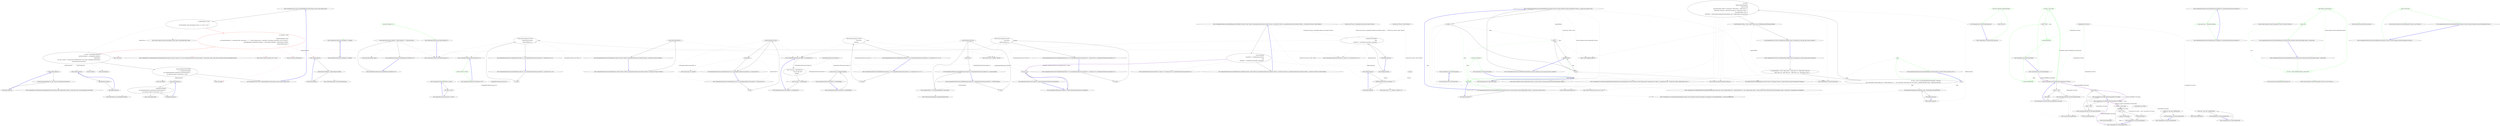 digraph  {
n0 [label="Entry CommandLine.Tests.Unit.Core.OptionMapperTests.Map_boolean_switch_creates_boolean_value()", span="16-16", cluster="CommandLine.Tests.Unit.Core.OptionMapperTests.Map_boolean_switch_creates_boolean_value()"];
n1 [label="var tokenPartitions = new[]\r\n                {\r\n                    new KeyValuePair<string, IEnumerable<string>>(''x'', new [] { ''true'' })\r\n                }", span="19-22", cluster="CommandLine.Tests.Unit.Core.OptionMapperTests.Map_boolean_switch_creates_boolean_value()"];
n2 [label="var specProps = new[]\r\n                {\r\n                    SpecificationProperty.Create(\r\n                        new OptionSpecification(''x'', string.Empty, false, string.Empty, -1, -1, '\0', Maybe.Nothing<object>(), typeof(bool), string.Empty, string.Empty, new List<string>()), \r\n                        typeof(FakeOptions).GetProperties().Single(p => p.Name.Equals(''BoolValue'', StringComparison.Ordinal)),\r\n                        Maybe.Nothing<object>())\r\n                }", span="23-29", cluster="CommandLine.Tests.Unit.Core.OptionMapperTests.Map_boolean_switch_creates_boolean_value()", color=red, community=0];
n6 [label="Entry System.Collections.Generic.KeyValuePair<TKey, TValue>.KeyValuePair(TKey, TValue)", span="0-0", cluster="System.Collections.Generic.KeyValuePair<TKey, TValue>.KeyValuePair(TKey, TValue)"];
n3 [label="var result = OptionMapper.MapValues(\r\n                specProps.Where(pt => pt.Specification.IsOption()),\r\n                tokenPartitions,\r\n                (vals, type, isScalar) => TypeConverter.ChangeType(vals, type, isScalar, CultureInfo.InvariantCulture),\r\n                StringComparer.InvariantCulture)", span="32-36", cluster="CommandLine.Tests.Unit.Core.OptionMapperTests.Map_boolean_switch_creates_boolean_value()"];
n7 [label="Entry CommandLine.Core.OptionSpecification.OptionSpecification(string, string, bool, string, int, int, char, CommandLine.Infrastructure.Maybe<object>, System.Type, string, string, System.Collections.Generic.IEnumerable<string>)", span="17-17", cluster="CommandLine.Core.OptionSpecification.OptionSpecification(string, string, bool, string, int, int, char, CommandLine.Infrastructure.Maybe<object>, System.Type, string, string, System.Collections.Generic.IEnumerable<string>)"];
n8 [label="Entry CommandLine.Infrastructure.Maybe.Nothing<T>()", span="66-66", cluster="CommandLine.Infrastructure.Maybe.Nothing<T>()"];
n9 [label="Entry System.Collections.Generic.List<T>.List()", span="0-0", cluster="System.Collections.Generic.List<T>.List()"];
n10 [label="Entry System.Type.GetProperties()", span="0-0", cluster="System.Type.GetProperties()"];
n11 [label="Entry Unk.Single", span="", cluster="Unk.Single"];
n12 [label="Entry Unk.Create", span="", cluster="Unk.Create"];
n16 [label="Entry lambda expression", span="27-27", cluster="lambda expression"];
n4 [label="Assert.NotNull(result.Value.Single(\r\n                a => a.Specification.IsOption()\r\n                && ((OptionSpecification)a.Specification).ShortName.Equals(''x'')\r\n                && (bool)((Just<object>)a.Value).Value == true))", span="39-42", cluster="CommandLine.Tests.Unit.Core.OptionMapperTests.Map_boolean_switch_creates_boolean_value()"];
n13 [label="Entry Unk.Where", span="", cluster="Unk.Where"];
n14 [label="Entry Unk.MapValues", span="", cluster="Unk.MapValues"];
n20 [label="Entry lambda expression", span="33-33", cluster="lambda expression"];
n24 [label="Entry lambda expression", span="35-35", cluster="lambda expression"];
n5 [label="Exit CommandLine.Tests.Unit.Core.OptionMapperTests.Map_boolean_switch_creates_boolean_value()", span="16-16", cluster="CommandLine.Tests.Unit.Core.OptionMapperTests.Map_boolean_switch_creates_boolean_value()"];
n15 [label="Entry Unk.NotNull", span="", cluster="Unk.NotNull"];
n28 [label="Entry lambda expression", span="40-42", cluster="lambda expression"];
n17 [label="p.Name.Equals(''BoolValue'', StringComparison.Ordinal)", span="27-27", cluster="lambda expression"];
n18 [label="Exit lambda expression", span="27-27", cluster="lambda expression"];
n19 [label="Entry string.Equals(string, System.StringComparison)", span="0-0", cluster="string.Equals(string, System.StringComparison)"];
n21 [label="pt.Specification.IsOption()", span="33-33", cluster="lambda expression"];
n22 [label="Exit lambda expression", span="33-33", cluster="lambda expression"];
n23 [label="Entry CommandLine.Core.Specification.IsOption()", span="11-11", cluster="CommandLine.Core.Specification.IsOption()"];
n25 [label="TypeConverter.ChangeType(vals, type, isScalar, CultureInfo.InvariantCulture)", span="35-35", cluster="lambda expression"];
n26 [label="Exit lambda expression", span="35-35", cluster="lambda expression"];
n27 [label="Entry CommandLine.Core.TypeConverter.ChangeType(System.Collections.Generic.IEnumerable<string>, System.Type, bool, System.Globalization.CultureInfo)", span="12-12", cluster="CommandLine.Core.TypeConverter.ChangeType(System.Collections.Generic.IEnumerable<string>, System.Type, bool, System.Globalization.CultureInfo)"];
n29 [label="a.Specification.IsOption()\r\n                && ((OptionSpecification)a.Specification).ShortName.Equals(''x'')\r\n                && (bool)((Just<object>)a.Value).Value == true", span="40-42", cluster="lambda expression"];
n30 [label="Exit lambda expression", span="40-42", cluster="lambda expression"];
n31 [label="Entry string.Equals(string)", span="0-0", cluster="string.Equals(string)"];
d9 [label="return new Value(text);", span="26-26", cluster="CommandLine.Core.Token.Value(string)", color=green, community=0];
d8 [label="Entry CommandLine.Core.Token.Value(string)", span="24-24", cluster="CommandLine.Core.Token.Value(string)"];
d10 [label="Exit CommandLine.Core.Token.Value(string)", span="24-24", cluster="CommandLine.Core.Token.Value(string)"];
d11 [label="Entry CommandLine.Core.Value.Value(string)", span="81-81", cluster="CommandLine.Core.Value.Value(string)"];
d13 [label="return new Value(text, explicitlyAssigned);", span="31-31", cluster="CommandLine.Core.Token.Value(string, bool)", color=green, community=0];
d12 [label="Entry CommandLine.Core.Token.Value(string, bool)", span="29-29", cluster="CommandLine.Core.Token.Value(string, bool)"];
d14 [label="Exit CommandLine.Core.Token.Value(string, bool)", span="29-29", cluster="CommandLine.Core.Token.Value(string, bool)"];
d15 [label="Entry Value.cstr", span="", cluster="Value.cstr"];
d37 [label="var other = obj as Value", span="88-88", cluster="CommandLine.Core.Value.Equals(object)", color=green, community=0];
d36 [label="Entry CommandLine.Core.Value.Equals(object)", span="86-86", cluster="CommandLine.Core.Value.Equals(object)"];
d42 [label="Entry CommandLine.Core.Value.Equals(CommandLine.Core.Value)", span="102-102", cluster="CommandLine.Core.Value.Equals(CommandLine.Core.Value)"];
d38 [label="other != null", span="89-89", cluster="CommandLine.Core.Value.Equals(object)"];
d39 [label="return Equals(other);", span="91-91", cluster="CommandLine.Core.Value.Equals(object)", color=green, community=0];
d40 [label="return base.Equals(obj);", span="94-94", cluster="CommandLine.Core.Value.Equals(object)", color=green, community=0];
d58 [label="CommandLine.Core.Value", span=""];
d41 [label="Exit CommandLine.Core.Value.Equals(object)", span="86-86", cluster="CommandLine.Core.Value.Equals(object)"];
d24 [label="Entry object.Equals(object)", span="0-0", cluster="object.Equals(object)"];
d35 [label="Exit CommandLine.Core.Value.Value(string)", span="81-81", cluster="CommandLine.Core.Value.Value(string)"];
d49 [label="Exit CommandLine.Core.Value.Equals(CommandLine.Core.Value)", span="102-102", cluster="CommandLine.Core.Value.Equals(CommandLine.Core.Value)"];
d46 [label="other == null", span="104-104", cluster="CommandLine.Core.Value.Equals(CommandLine.Core.Value)"];
d48 [label="return Tag.Equals(other.Tag) && Text.Equals(other.Text);", span="109-109", cluster="CommandLine.Core.Value.Equals(CommandLine.Core.Value)"];
d30 [label="return false;", span="72-72", cluster="CommandLine.Core.Name.Equals(CommandLine.Core.Name)"];
d44 [label="return new { Tag, Text }.GetHashCode();", span="99-99", cluster="CommandLine.Core.Value.GetHashCode()"];
d21 [label="return base.Equals(obj);", span="60-60", cluster="CommandLine.Core.Name.Equals(object)"];
d47 [label="return false;", span="106-106", cluster="CommandLine.Core.Value.Equals(CommandLine.Core.Value)"];
d33 [label="Entry System.Enum.Equals(object)", span="0-0", cluster="System.Enum.Equals(object)"];
d34 [label="Entry string.Equals(string)", span="0-0", cluster="string.Equals(string)"];
d23 [label="Entry CommandLine.Core.Name.Equals(CommandLine.Core.Name)", span="68-68", cluster="CommandLine.Core.Name.Equals(CommandLine.Core.Name)"];
d29 [label="other == null", span="70-70", cluster="CommandLine.Core.Name.Equals(CommandLine.Core.Name)"];
d32 [label="Exit CommandLine.Core.Name.Equals(CommandLine.Core.Name)", span="68-68", cluster="CommandLine.Core.Name.Equals(CommandLine.Core.Name)"];
d43 [label="Entry CommandLine.Core.Value.GetHashCode()", span="97-97", cluster="CommandLine.Core.Value.GetHashCode()"];
d45 [label="Exit CommandLine.Core.Value.GetHashCode()", span="97-97", cluster="CommandLine.Core.Value.GetHashCode()"];
d28 [label="Entry object.GetHashCode()", span="0-0", cluster="object.GetHashCode()"];
d57 [label="CommandLine.Core.Name", span=""];
d17 [label="Entry CommandLine.Core.Name.Equals(object)", span="52-52", cluster="CommandLine.Core.Name.Equals(object)"];
d19 [label="other != null", span="55-55", cluster="CommandLine.Core.Name.Equals(object)"];
d22 [label="Exit CommandLine.Core.Name.Equals(object)", span="52-52", cluster="CommandLine.Core.Name.Equals(object)"];
d31 [label="return Tag.Equals(other.Tag) && Text.Equals(other.Text);", span="75-75", cluster="CommandLine.Core.Name.Equals(CommandLine.Core.Name)"];
d20 [label="return Equals(other);", span="57-57", cluster="CommandLine.Core.Name.Equals(object)"];
d18 [label="var other = obj as Name", span="54-54", cluster="CommandLine.Core.Name.Equals(object)"];
d26 [label="return new {Tag, Text}.GetHashCode();", span="65-65", cluster="CommandLine.Core.Name.GetHashCode()"];
d25 [label="Entry CommandLine.Core.Name.GetHashCode()", span="63-63", cluster="CommandLine.Core.Name.GetHashCode()"];
d27 [label="Exit CommandLine.Core.Name.GetHashCode()", span="63-63", cluster="CommandLine.Core.Name.GetHashCode()"];
m0_16 [label="return new Nothing<T>();", span="68-68", cluster="CommandLine.Infrastructure.Maybe.Nothing<T>()", color=green, community=0, file="Tokenizer.cs"];
m0_17 [label="Exit CommandLine.Infrastructure.Maybe.Nothing<T>()", span="66-66", cluster="CommandLine.Infrastructure.Maybe.Nothing<T>()", file="Tokenizer.cs"];
m0_44 [label="Entry CommandLine.Infrastructure.MaybeExtensions.Select<TSource, TResult>(CommandLine.Infrastructure.Maybe<TSource>, System.Func<TSource, TResult>)", span="120-120", cluster="CommandLine.Infrastructure.MaybeExtensions.Select<TSource, TResult>(CommandLine.Infrastructure.Maybe<TSource>, System.Func<TSource, TResult>)", file="Tokenizer.cs"];
m0_45 [label="return maybe.Map(selector);", span="123-123", cluster="CommandLine.Infrastructure.MaybeExtensions.Select<TSource, TResult>(CommandLine.Infrastructure.Maybe<TSource>, System.Func<TSource, TResult>)", file="Tokenizer.cs"];
m0_46 [label="Exit CommandLine.Infrastructure.MaybeExtensions.Select<TSource, TResult>(CommandLine.Infrastructure.Maybe<TSource>, System.Func<TSource, TResult>)", span="120-120", cluster="CommandLine.Infrastructure.MaybeExtensions.Select<TSource, TResult>(CommandLine.Infrastructure.Maybe<TSource>, System.Func<TSource, TResult>)", file="Tokenizer.cs"];
m0_0 [label="Entry CommandLine.Infrastructure.Maybe<T>.Maybe(CommandLine.Infrastructure.MaybeType)", span="16-16", cluster="CommandLine.Infrastructure.Maybe<T>.Maybe(CommandLine.Infrastructure.MaybeType)", file="Tokenizer.cs"];
m0_1 [label="this.tag = tag", span="18-18", cluster="CommandLine.Infrastructure.Maybe<T>.Maybe(CommandLine.Infrastructure.MaybeType)", file="Tokenizer.cs"];
m0_12 [label="Entry CommandLine.Infrastructure.Just<T>.Just(T)", span="49-49", cluster="CommandLine.Infrastructure.Just<T>.Just(T)", file="Tokenizer.cs"];
m0_13 [label="this.value = value", span="52-52", cluster="CommandLine.Infrastructure.Just<T>.Just(T)", file="Tokenizer.cs"];
m0_14 [label="Exit CommandLine.Infrastructure.Just<T>.Just(T)", span="49-49", cluster="CommandLine.Infrastructure.Just<T>.Just(T)", file="Tokenizer.cs"];
m0_47 [label="Entry CommandLine.Infrastructure.Maybe<T1>.Map<T1, T2>(System.Func<T1, T2>)", span="95-95", cluster="CommandLine.Infrastructure.Maybe<T1>.Map<T1, T2>(System.Func<T1, T2>)", file="Tokenizer.cs"];
m0_3 [label="Entry CommandLine.Infrastructure.Maybe<T>.MatchNothing()", span="26-26", cluster="CommandLine.Infrastructure.Maybe<T>.MatchNothing()", file="Tokenizer.cs"];
m0_4 [label="return this.Tag == MaybeType.Nothing;", span="28-28", cluster="CommandLine.Infrastructure.Maybe<T>.MatchNothing()", file="Tokenizer.cs"];
m0_5 [label="Exit CommandLine.Infrastructure.Maybe<T>.MatchNothing()", span="26-26", cluster="CommandLine.Infrastructure.Maybe<T>.MatchNothing()", file="Tokenizer.cs"];
m0_21 [label="Entry CommandLine.Infrastructure.MaybeExtensions.ToMaybe<T>(T)", span="82-82", cluster="CommandLine.Infrastructure.MaybeExtensions.ToMaybe<T>(T)", file="Tokenizer.cs"];
m0_22 [label="return object.Equals(value, default(T)) ? Maybe.Nothing<T>() : Maybe.Just(value);", span="84-84", cluster="CommandLine.Infrastructure.MaybeExtensions.ToMaybe<T>(T)", file="Tokenizer.cs"];
m0_23 [label="Exit CommandLine.Infrastructure.MaybeExtensions.ToMaybe<T>(T)", span="82-82", cluster="CommandLine.Infrastructure.MaybeExtensions.ToMaybe<T>(T)", file="Tokenizer.cs"];
m0_43 [label="Entry System.Action<T>.Invoke(T)", span="0-0", cluster="System.Action<T>.Invoke(T)", file="Tokenizer.cs"];
m0_29 [label="Entry System.Func<T, TResult>.Invoke(T)", span="0-0", cluster="System.Func<T, TResult>.Invoke(T)", file="Tokenizer.cs"];
m0_65 [label="Entry System.ArgumentException.ArgumentException(string)", span="0-0", cluster="System.ArgumentException.ArgumentException(string)", file="Tokenizer.cs"];
m0_48 [label="Entry CommandLine.Infrastructure.MaybeExtensions.SelectMany<TSource, TValue, TResult>(CommandLine.Infrastructure.Maybe<TSource>, System.Func<TSource, CommandLine.Infrastructure.Maybe<TValue>>, System.Func<TSource, TValue, TResult>)", span="126-126", cluster="CommandLine.Infrastructure.MaybeExtensions.SelectMany<TSource, TValue, TResult>(CommandLine.Infrastructure.Maybe<TSource>, System.Func<TSource, CommandLine.Infrastructure.Maybe<TValue>>, System.Func<TSource, TValue, TResult>)", file="Tokenizer.cs"];
m0_49 [label="return maybe.Bind(\r\n                sourceValue => valueSelector(sourceValue)\r\n                    .Map(\r\n                        resultValue => resultSelector(sourceValue, resultValue)));", span="131-134", cluster="CommandLine.Infrastructure.MaybeExtensions.SelectMany<TSource, TValue, TResult>(CommandLine.Infrastructure.Maybe<TSource>, System.Func<TSource, CommandLine.Infrastructure.Maybe<TValue>>, System.Func<TSource, TValue, TResult>)", file="Tokenizer.cs"];
m0_50 [label="Exit CommandLine.Infrastructure.MaybeExtensions.SelectMany<TSource, TValue, TResult>(CommandLine.Infrastructure.Maybe<TSource>, System.Func<TSource, CommandLine.Infrastructure.Maybe<TValue>>, System.Func<TSource, TValue, TResult>)", span="126-126", cluster="CommandLine.Infrastructure.MaybeExtensions.SelectMany<TSource, TValue, TResult>(CommandLine.Infrastructure.Maybe<TSource>, System.Func<TSource, CommandLine.Infrastructure.Maybe<TValue>>, System.Func<TSource, TValue, TResult>)", file="Tokenizer.cs"];
m0_66 [label="Entry CommandLine.Infrastructure.MaybeExtensions.IsNothing<T>(CommandLine.Infrastructure.Maybe<T>)", span="147-147", cluster="CommandLine.Infrastructure.MaybeExtensions.IsNothing<T>(CommandLine.Infrastructure.Maybe<T>)", file="Tokenizer.cs"];
m0_67 [label="return maybe.Tag == MaybeType.Nothing;", span="149-149", cluster="CommandLine.Infrastructure.MaybeExtensions.IsNothing<T>(CommandLine.Infrastructure.Maybe<T>)", color=green, community=0, file="Tokenizer.cs"];
m0_68 [label="Exit CommandLine.Infrastructure.MaybeExtensions.IsNothing<T>(CommandLine.Infrastructure.Maybe<T>)", span="147-147", cluster="CommandLine.Infrastructure.MaybeExtensions.IsNothing<T>(CommandLine.Infrastructure.Maybe<T>)", file="Tokenizer.cs"];
m0_55 [label="Entry lambda expression", span="134-134", cluster="lambda expression", file="Tokenizer.cs"];
m0_53 [label="valueSelector(sourceValue)\r\n                    .Map(\r\n                        resultValue => resultSelector(sourceValue, resultValue))", span="132-134", cluster="lambda expression", file="Tokenizer.cs"];
m0_52 [label="Entry lambda expression", span="132-134", cluster="lambda expression", file="Tokenizer.cs"];
m0_54 [label="Exit lambda expression", span="132-134", cluster="lambda expression", file="Tokenizer.cs"];
m0_56 [label="resultSelector(sourceValue, resultValue)", span="134-134", cluster="lambda expression", file="Tokenizer.cs"];
m0_57 [label="Exit lambda expression", span="134-134", cluster="lambda expression", file="Tokenizer.cs"];
m0_2 [label="Exit CommandLine.Infrastructure.Maybe<T>.Maybe(CommandLine.Infrastructure.MaybeType)", span="16-16", cluster="CommandLine.Infrastructure.Maybe<T>.Maybe(CommandLine.Infrastructure.MaybeType)", file="Tokenizer.cs"];
m0_10 [label="Entry CommandLine.Infrastructure.Nothing<T>.Nothing()", span="42-42", cluster="CommandLine.Infrastructure.Nothing<T>.Nothing()", file="Tokenizer.cs"];
m0_11 [label="Exit CommandLine.Infrastructure.Nothing<T>.Nothing()", span="42-42", cluster="CommandLine.Infrastructure.Nothing<T>.Nothing()", file="Tokenizer.cs"];
m0_30 [label="Entry CommandLine.Infrastructure.MaybeExtensions.Map<T1, T2>(CommandLine.Infrastructure.Maybe<T1>, System.Func<T1, T2>)", span="95-95", cluster="CommandLine.Infrastructure.MaybeExtensions.Map<T1, T2>(CommandLine.Infrastructure.Maybe<T1>, System.Func<T1, T2>)", file="Tokenizer.cs"];
m0_32 [label="return maybe.MatchJust(out value1)\r\n                ? Maybe.Just(func(value1))\r\n                : Maybe.Nothing<T2>();", span="98-100", cluster="CommandLine.Infrastructure.MaybeExtensions.Map<T1, T2>(CommandLine.Infrastructure.Maybe<T1>, System.Func<T1, T2>)", file="Tokenizer.cs"];
m0_31 [label="T1 value1", span="97-97", cluster="CommandLine.Infrastructure.MaybeExtensions.Map<T1, T2>(CommandLine.Infrastructure.Maybe<T1>, System.Func<T1, T2>)", file="Tokenizer.cs"];
m0_33 [label="Exit CommandLine.Infrastructure.MaybeExtensions.Map<T1, T2>(CommandLine.Infrastructure.Maybe<T1>, System.Func<T1, T2>)", span="95-95", cluster="CommandLine.Infrastructure.MaybeExtensions.Map<T1, T2>(CommandLine.Infrastructure.Maybe<T1>, System.Func<T1, T2>)", file="Tokenizer.cs"];
m0_18 [label="Entry CommandLine.Infrastructure.Maybe.Just<T>(T)", span="71-71", cluster="CommandLine.Infrastructure.Maybe.Just<T>(T)", file="Tokenizer.cs"];
m0_19 [label="return new Just<T>(value);", span="73-73", cluster="CommandLine.Infrastructure.Maybe.Just<T>(T)", color=green, community=0, file="Tokenizer.cs"];
m0_20 [label="Exit CommandLine.Infrastructure.Maybe.Just<T>(T)", span="71-71", cluster="CommandLine.Infrastructure.Maybe.Just<T>(T)", file="Tokenizer.cs"];
m0_38 [label="Entry CommandLine.Infrastructure.MaybeExtensions.Do<T>(CommandLine.Infrastructure.Maybe<T>, System.Action<T>)", span="111-111", cluster="CommandLine.Infrastructure.MaybeExtensions.Do<T>(CommandLine.Infrastructure.Maybe<T>, System.Action<T>)", file="Tokenizer.cs"];
m0_40 [label="maybe.MatchJust(out value)", span="114-114", cluster="CommandLine.Infrastructure.MaybeExtensions.Do<T>(CommandLine.Infrastructure.Maybe<T>, System.Action<T>)", file="Tokenizer.cs"];
m0_39 [label="T value", span="113-113", cluster="CommandLine.Infrastructure.MaybeExtensions.Do<T>(CommandLine.Infrastructure.Maybe<T>, System.Action<T>)", file="Tokenizer.cs"];
m0_41 [label="action(value)", span="116-116", cluster="CommandLine.Infrastructure.MaybeExtensions.Do<T>(CommandLine.Infrastructure.Maybe<T>, System.Action<T>)", file="Tokenizer.cs"];
m0_42 [label="Exit CommandLine.Infrastructure.MaybeExtensions.Do<T>(CommandLine.Infrastructure.Maybe<T>, System.Action<T>)", span="111-111", cluster="CommandLine.Infrastructure.MaybeExtensions.Do<T>(CommandLine.Infrastructure.Maybe<T>, System.Action<T>)", file="Tokenizer.cs"];
m0_6 [label="Entry CommandLine.Infrastructure.Maybe<T>.MatchJust(out T)", span="31-31", cluster="CommandLine.Infrastructure.Maybe<T>.MatchJust(out T)", file="Tokenizer.cs"];
m0_7 [label="value = this.Tag == MaybeType.Just\r\n                ? ((Just<T>)this).Value\r\n                : default(T)", span="33-35", cluster="CommandLine.Infrastructure.Maybe<T>.MatchJust(out T)", file="Tokenizer.cs"];
m0_8 [label="return this.Tag == MaybeType.Just;", span="36-36", cluster="CommandLine.Infrastructure.Maybe<T>.MatchJust(out T)", file="Tokenizer.cs"];
m0_9 [label="Exit CommandLine.Infrastructure.Maybe<T>.MatchJust(out T)", span="31-31", cluster="CommandLine.Infrastructure.Maybe<T>.MatchJust(out T)", file="Tokenizer.cs"];
m0_24 [label="Entry object.Equals(object, object)", span="0-0", cluster="object.Equals(object, object)", file="Tokenizer.cs"];
m0_51 [label="Entry CommandLine.Infrastructure.Maybe<T1>.Bind<T1, T2>(System.Func<T1, CommandLine.Infrastructure.Maybe<T2>>)", span="87-87", cluster="CommandLine.Infrastructure.Maybe<T1>.Bind<T1, T2>(System.Func<T1, CommandLine.Infrastructure.Maybe<T2>>)", file="Tokenizer.cs"];
m0_34 [label="Entry CommandLine.Infrastructure.MaybeExtensions.Return<T1, T2>(CommandLine.Infrastructure.Maybe<T1>, System.Func<T1, T2>, T2)", span="103-103", cluster="CommandLine.Infrastructure.MaybeExtensions.Return<T1, T2>(CommandLine.Infrastructure.Maybe<T1>, System.Func<T1, T2>, T2)", file="Tokenizer.cs"];
m0_36 [label="return maybe.MatchJust(out value1)\r\n                ? func(value1)\r\n                : noneValue;", span="106-108", cluster="CommandLine.Infrastructure.MaybeExtensions.Return<T1, T2>(CommandLine.Infrastructure.Maybe<T1>, System.Func<T1, T2>, T2)", file="Tokenizer.cs"];
m0_35 [label="T1 value1", span="105-105", cluster="CommandLine.Infrastructure.MaybeExtensions.Return<T1, T2>(CommandLine.Infrastructure.Maybe<T1>, System.Func<T1, T2>, T2)", file="Tokenizer.cs"];
m0_37 [label="Exit CommandLine.Infrastructure.MaybeExtensions.Return<T1, T2>(CommandLine.Infrastructure.Maybe<T1>, System.Func<T1, T2>, T2)", span="103-103", cluster="CommandLine.Infrastructure.MaybeExtensions.Return<T1, T2>(CommandLine.Infrastructure.Maybe<T1>, System.Func<T1, T2>, T2)", file="Tokenizer.cs"];
m0_59 [label="Entry CommandLine.Infrastructure.MaybeExtensions.FromJust<T>(CommandLine.Infrastructure.Maybe<T>, System.Exception)", span="137-137", cluster="CommandLine.Infrastructure.MaybeExtensions.FromJust<T>(CommandLine.Infrastructure.Maybe<T>, System.Exception)", file="Tokenizer.cs"];
m0_61 [label="maybe.MatchJust(out value)", span="140-140", cluster="CommandLine.Infrastructure.MaybeExtensions.FromJust<T>(CommandLine.Infrastructure.Maybe<T>, System.Exception)", file="Tokenizer.cs"];
m0_60 [label="T value", span="139-139", cluster="CommandLine.Infrastructure.MaybeExtensions.FromJust<T>(CommandLine.Infrastructure.Maybe<T>, System.Exception)", file="Tokenizer.cs"];
m0_62 [label="return value;", span="142-142", cluster="CommandLine.Infrastructure.MaybeExtensions.FromJust<T>(CommandLine.Infrastructure.Maybe<T>, System.Exception)", file="Tokenizer.cs"];
m0_63 [label="throw exceptionToThrow ?? new ArgumentException(''Value empty.'');", span="144-144", cluster="CommandLine.Infrastructure.MaybeExtensions.FromJust<T>(CommandLine.Infrastructure.Maybe<T>, System.Exception)", file="Tokenizer.cs"];
m0_64 [label="Exit CommandLine.Infrastructure.MaybeExtensions.FromJust<T>(CommandLine.Infrastructure.Maybe<T>, System.Exception)", span="137-137", cluster="CommandLine.Infrastructure.MaybeExtensions.FromJust<T>(CommandLine.Infrastructure.Maybe<T>, System.Exception)", file="Tokenizer.cs"];
m0_25 [label="Entry CommandLine.Infrastructure.MaybeExtensions.Bind<T1, T2>(CommandLine.Infrastructure.Maybe<T1>, System.Func<T1, CommandLine.Infrastructure.Maybe<T2>>)", span="87-87", cluster="CommandLine.Infrastructure.MaybeExtensions.Bind<T1, T2>(CommandLine.Infrastructure.Maybe<T1>, System.Func<T1, CommandLine.Infrastructure.Maybe<T2>>)", file="Tokenizer.cs"];
m0_27 [label="return maybe.MatchJust(out value1)\r\n                ? func(value1)\r\n                : Maybe.Nothing<T2>();", span="90-92", cluster="CommandLine.Infrastructure.MaybeExtensions.Bind<T1, T2>(CommandLine.Infrastructure.Maybe<T1>, System.Func<T1, CommandLine.Infrastructure.Maybe<T2>>)", file="Tokenizer.cs"];
m0_26 [label="T1 value1", span="89-89", cluster="CommandLine.Infrastructure.MaybeExtensions.Bind<T1, T2>(CommandLine.Infrastructure.Maybe<T1>, System.Func<T1, CommandLine.Infrastructure.Maybe<T2>>)", file="Tokenizer.cs"];
m0_28 [label="Exit CommandLine.Infrastructure.MaybeExtensions.Bind<T1, T2>(CommandLine.Infrastructure.Maybe<T1>, System.Func<T1, CommandLine.Infrastructure.Maybe<T2>>)", span="87-87", cluster="CommandLine.Infrastructure.MaybeExtensions.Bind<T1, T2>(CommandLine.Infrastructure.Maybe<T1>, System.Func<T1, CommandLine.Infrastructure.Maybe<T2>>)", file="Tokenizer.cs"];
m0_58 [label="Entry System.Func<T1, T2, TResult>.Invoke(T1, T2)", span="0-0", cluster="System.Func<T1, T2, TResult>.Invoke(T1, T2)", file="Tokenizer.cs"];
m0_73 [label="CommandLine.Infrastructure.Just<T>", span="", file="Tokenizer.cs"];
m0_72 [label="CommandLine.Infrastructure.Maybe<T>", span="", file="Tokenizer.cs"];
m0_74 [label="System.Func<TSource, CommandLine.Infrastructure.Maybe<TValue>>", span="", file="Tokenizer.cs"];
m0_75 [label="System.Func<TSource, TValue, TResult>", span="", file="Tokenizer.cs"];
m0_76 [label=TSource, span="", file="Tokenizer.cs"];
m1_20 [label="Entry CommandLine.Tests.Unit.Core.TokenizerTests.Explode_scalar_with_separator_in_even_args_input_returns_sequence()", span="42-42", cluster="CommandLine.Tests.Unit.Core.TokenizerTests.Explode_scalar_with_separator_in_even_args_input_returns_sequence()", file="TokenizerTests.cs"];
m1_21 [label="Entry CommandLine.Infrastructure.EnumerableExtensions.IndexOf<TSource>(System.Collections.Generic.IEnumerable<TSource>, System.Func<TSource, bool>)", span="55-55", cluster="CommandLine.Infrastructure.EnumerableExtensions.IndexOf<TSource>(System.Collections.Generic.IEnumerable<TSource>, System.Func<TSource, bool>)", file="TokenizerTests.cs"];
m1_22 [label="var index = -1", span="57-57", cluster="CommandLine.Infrastructure.EnumerableExtensions.IndexOf<TSource>(System.Collections.Generic.IEnumerable<TSource>, System.Func<TSource, bool>)", file="TokenizerTests.cs"];
m1_24 [label="index++", span="60-60", cluster="CommandLine.Infrastructure.EnumerableExtensions.IndexOf<TSource>(System.Collections.Generic.IEnumerable<TSource>, System.Func<TSource, bool>)", file="TokenizerTests.cs"];
m1_23 [label=source, span="58-58", cluster="CommandLine.Infrastructure.EnumerableExtensions.IndexOf<TSource>(System.Collections.Generic.IEnumerable<TSource>, System.Func<TSource, bool>)", file="TokenizerTests.cs"];
m1_25 [label="predicate(item)", span="61-61", cluster="CommandLine.Infrastructure.EnumerableExtensions.IndexOf<TSource>(System.Collections.Generic.IEnumerable<TSource>, System.Func<TSource, bool>)", file="TokenizerTests.cs"];
m1_8 [label="Entry CommandLine.Core.OptionSpecification.OptionSpecification(string, string, bool, string, CSharpx.Maybe<int>, CSharpx.Maybe<int>, char, CSharpx.Maybe<object>, string, string, System.Collections.Generic.IEnumerable<string>, System.Type, CommandLine.Core.TargetType)", span="16-16", cluster="CommandLine.Core.OptionSpecification.OptionSpecification(string, string, bool, string, CSharpx.Maybe<int>, CSharpx.Maybe<int>, char, CSharpx.Maybe<object>, string, string, System.Collections.Generic.IEnumerable<string>, System.Type, CommandLine.Core.TargetType)", file="TokenizerTests.cs"];
m1_0 [label="Entry CommandLine.Tests.Unit.Core.TokenizerTests.Explode_scalar_with_separator_in_odd_args_input_returns_sequence()", span="18-18", cluster="CommandLine.Tests.Unit.Core.TokenizerTests.Explode_scalar_with_separator_in_odd_args_input_returns_sequence()", file="TokenizerTests.cs"];
m1_1 [label="var expectedTokens = new[] { Token.Name(''i''), Token.Value(''10''), Token.Name(''string-seq''),\r\n                Token.Value(''aaa''), Token.Value(''bb''),  Token.Value(''cccc''), Token.Name(''switch'') }", span="21-22", cluster="CommandLine.Tests.Unit.Core.TokenizerTests.Explode_scalar_with_separator_in_odd_args_input_returns_sequence()", file="TokenizerTests.cs"];
m1_2 [label="var specs = new[] { new OptionSpecification(string.Empty, ''string-seq'',\r\n                false, string.Empty, Maybe.Nothing<int>(), Maybe.Nothing<int>(), ',', null, string.Empty, string.Empty, new List<string>(), typeof(IEnumerable<string>), TargetType.Sequence)}", span="23-24", cluster="CommandLine.Tests.Unit.Core.TokenizerTests.Explode_scalar_with_separator_in_odd_args_input_returns_sequence()", file="TokenizerTests.cs"];
m1_4 [label="((Ok<IEnumerable<Token>, Error>)result).Value.Success.ShouldBeEquivalentTo(expectedTokens)", span="36-36", cluster="CommandLine.Tests.Unit.Core.TokenizerTests.Explode_scalar_with_separator_in_odd_args_input_returns_sequence()", file="TokenizerTests.cs"];
m1_3 [label="var result =\r\n                Tokenizer.ExplodeOptionList(\r\n                    Result.Succeed(\r\n                        Enumerable.Empty<Token>().Concat(new[] { Token.Name(''i''), Token.Value(''10''),\r\n                            Token.Name(''string-seq''), Token.Value(''aaa,bb,cccc''), Token.Name(''switch'') }),\r\n                        Enumerable.Empty<Error>()),\r\n                        optionName => NameLookup.HavingSeparator(optionName, specs, StringComparer.InvariantCulture))", span="27-33", cluster="CommandLine.Tests.Unit.Core.TokenizerTests.Explode_scalar_with_separator_in_odd_args_input_returns_sequence()", file="TokenizerTests.cs"];
m1_5 [label="Exit CommandLine.Tests.Unit.Core.TokenizerTests.Explode_scalar_with_separator_in_odd_args_input_returns_sequence()", span="18-18", cluster="CommandLine.Tests.Unit.Core.TokenizerTests.Explode_scalar_with_separator_in_odd_args_input_returns_sequence()", file="TokenizerTests.cs"];
m1_39 [label="Entry System.Collections.Generic.IEnumerable<TSource>.ToArray<TSource>()", span="0-0", cluster="System.Collections.Generic.IEnumerable<TSource>.ToArray<TSource>()", file="TokenizerTests.cs"];
m1_14 [label="Entry CommandLine.Core.Tokenizer.ExplodeOptionList(RailwaySharp.ErrorHandling.Result<System.Collections.Generic.IEnumerable<CommandLine.Core.Token>, CommandLine.Error>, System.Func<string, CSharpx.Maybe<char>>)", span="46-46", cluster="CommandLine.Core.Tokenizer.ExplodeOptionList(RailwaySharp.ErrorHandling.Result<System.Collections.Generic.IEnumerable<CommandLine.Core.Token>, CommandLine.Error>, System.Func<string, CSharpx.Maybe<char>>)", file="TokenizerTests.cs"];
m1_6 [label="Entry CommandLine.Core.Token.Name(string)", span="19-19", cluster="CommandLine.Core.Token.Name(string)", file="TokenizerTests.cs"];
m1_19 [label="Entry CommandLine.Core.NameLookup.HavingSeparator(string, System.Collections.Generic.IEnumerable<CommandLine.Core.OptionSpecification>, System.StringComparer)", span="16-16", cluster="CommandLine.Core.NameLookup.HavingSeparator(string, System.Collections.Generic.IEnumerable<CommandLine.Core.OptionSpecification>, System.StringComparer)", file="TokenizerTests.cs"];
m1_28 [label="Exit lambda expression", span="57-57", cluster="lambda expression", file="TokenizerTests.cs"];
m1_11 [label="Entry System.Linq.Enumerable.Empty<TResult>()", span="0-0", cluster="System.Linq.Enumerable.Empty<TResult>()", file="TokenizerTests.cs"];
m1_44 [label="Entry System.Collections.Generic.IEnumerable<TSource>.Any<TSource>()", span="0-0", cluster="System.Collections.Generic.IEnumerable<TSource>.Any<TSource>()", file="TokenizerTests.cs"];
m1_38 [label="Entry System.Array.CreateInstance(System.Type, int)", span="0-0", cluster="System.Array.CreateInstance(System.Type, int)", file="TokenizerTests.cs"];
m1_41 [label="Entry CommandLine.Infrastructure.EnumerableExtensions.Empty<TSource>(System.Collections.Generic.IEnumerable<TSource>)", span="81-81", cluster="CommandLine.Infrastructure.EnumerableExtensions.Empty<TSource>(System.Collections.Generic.IEnumerable<TSource>)", file="TokenizerTests.cs"];
m1_42 [label="return !source.Any();", span="83-83", cluster="CommandLine.Infrastructure.EnumerableExtensions.Empty<TSource>(System.Collections.Generic.IEnumerable<TSource>)", color=green, community=0, file="TokenizerTests.cs"];
m1_43 [label="Exit CommandLine.Infrastructure.EnumerableExtensions.Empty<TSource>(System.Collections.Generic.IEnumerable<TSource>)", span="81-81", cluster="CommandLine.Infrastructure.EnumerableExtensions.Empty<TSource>(System.Collections.Generic.IEnumerable<TSource>)", file="TokenizerTests.cs"];
m1_26 [label="return index;", span="66-66", cluster="CommandLine.Infrastructure.EnumerableExtensions.IndexOf<TSource>(System.Collections.Generic.IEnumerable<TSource>, System.Func<TSource, bool>)", file="TokenizerTests.cs", color=green, community=0];
m1_17 [label="NameLookup.HavingSeparator(optionName, specs, StringComparer.InvariantCulture)", span="33-33", cluster="lambda expression", file="TokenizerTests.cs"];
m1_16 [label="Entry lambda expression", span="33-33", cluster="lambda expression", file="TokenizerTests.cs"];
m1_18 [label="Exit lambda expression", span="33-33", cluster="lambda expression", file="TokenizerTests.cs"];
m1_27 [label="Exit CommandLine.Infrastructure.EnumerableExtensions.IndexOf<TSource>(System.Collections.Generic.IEnumerable<TSource>, System.Func<TSource, bool>)", span="55-55", cluster="CommandLine.Infrastructure.EnumerableExtensions.IndexOf<TSource>(System.Collections.Generic.IEnumerable<TSource>, System.Func<TSource, bool>)", file="TokenizerTests.cs"];
m1_9 [label="Entry CSharpx.Maybe.Nothing<T>()", span="116-116", cluster="CSharpx.Maybe.Nothing<T>()", file="TokenizerTests.cs"];
m1_32 [label="Entry CommandLine.Infrastructure.EnumerableExtensions.ToArray(System.Collections.Generic.IEnumerable<object>, System.Type)", span="74-74", cluster="CommandLine.Infrastructure.EnumerableExtensions.ToArray(System.Collections.Generic.IEnumerable<object>, System.Type)", file="TokenizerTests.cs"];
m1_33 [label="var array = Array.CreateInstance(type, value.Count())", span="76-76", cluster="CommandLine.Infrastructure.EnumerableExtensions.ToArray(System.Collections.Generic.IEnumerable<object>, System.Type)", color=green, community=0, file="TokenizerTests.cs"];
m1_34 [label="value.ToArray().CopyTo(array, 0)", span="77-77", cluster="CommandLine.Infrastructure.EnumerableExtensions.ToArray(System.Collections.Generic.IEnumerable<object>, System.Type)", color=green, community=0, file="TokenizerTests.cs"];
m1_35 [label="return array;", span="78-78", cluster="CommandLine.Infrastructure.EnumerableExtensions.ToArray(System.Collections.Generic.IEnumerable<object>, System.Type)", color=green, community=0, file="TokenizerTests.cs"];
m1_36 [label="Exit CommandLine.Infrastructure.EnumerableExtensions.ToArray(System.Collections.Generic.IEnumerable<object>, System.Type)", span="74-74", cluster="CommandLine.Infrastructure.EnumerableExtensions.ToArray(System.Collections.Generic.IEnumerable<object>, System.Type)", file="TokenizerTests.cs"];
m1_29 [label=specs, span="", cluster="CommandLine.Infrastructure.EnumerableExtensions.ToEnumerable<T>(System.Collections.Generic.List<T>)", file="TokenizerTests.cs"];
m1_30 [label=specs, span="", cluster="CommandLine.Infrastructure.EnumerableExtensions.ToEnumerable<T>(System.Collections.Generic.List<T>)", color=green, community=0, file="TokenizerTests.cs"];
m1_31 [label="Exit CommandLine.Infrastructure.EnumerableExtensions.ToEnumerable<T>(System.Collections.Generic.List<T>)", span="69-69", cluster="CommandLine.Infrastructure.EnumerableExtensions.ToEnumerable<T>(System.Collections.Generic.List<T>)", file="TokenizerTests.cs"];
m1_13 [label="Entry RailwaySharp.ErrorHandling.Result.Succeed<TSuccess, TMessage>(TSuccess, System.Collections.Generic.IEnumerable<TMessage>)", span="202-202", cluster="RailwaySharp.ErrorHandling.Result.Succeed<TSuccess, TMessage>(TSuccess, System.Collections.Generic.IEnumerable<TMessage>)", file="TokenizerTests.cs"];
m1_10 [label="Entry System.Collections.Generic.List<T>.List()", span="0-0", cluster="System.Collections.Generic.List<T>.List()", file="TokenizerTests.cs"];
m1_37 [label="Entry System.Collections.Generic.IEnumerable<TSource>.Count<TSource>()", span="0-0", cluster="System.Collections.Generic.IEnumerable<TSource>.Count<TSource>()", file="TokenizerTests.cs"];
m1_40 [label="Entry System.Array.CopyTo(System.Array, int)", span="0-0", cluster="System.Array.CopyTo(System.Array, int)", file="TokenizerTests.cs"];
m1_12 [label="Entry System.Collections.Generic.IEnumerable<TSource>.Concat<TSource>(System.Collections.Generic.IEnumerable<TSource>)", span="0-0", cluster="System.Collections.Generic.IEnumerable<TSource>.Concat<TSource>(System.Collections.Generic.IEnumerable<TSource>)", file="TokenizerTests.cs"];
m1_15 [label="Entry Unk.ShouldBeEquivalentTo", span="", cluster="Unk.ShouldBeEquivalentTo", file="TokenizerTests.cs"];
n0 -> n1  [key=0, style=solid];
n1 -> n2  [key=0, style=solid, color=red];
n1 -> n6  [key=2, style=dotted];
n1 -> n3  [key=1, style=dashed, color=darkseagreen4, label=tokenPartitions];
n2 -> n3  [key=0, style=solid, color=red];
n2 -> n7  [key=2, style=dotted, color=red];
n2 -> n8  [key=2, style=dotted, color=red];
n2 -> n9  [key=2, style=dotted, color=red];
n2 -> n10  [key=2, style=dotted, color=red];
n2 -> n11  [key=2, style=dotted, color=red];
n2 -> n12  [key=2, style=dotted, color=red];
n2 -> n16  [key=1, style=dashed, color=red, label="lambda expression"];
n3 -> n4  [key=0, style=solid];
n3 -> n13  [key=2, style=dotted];
n3 -> n14  [key=2, style=dotted];
n3 -> n20  [key=1, style=dashed, color=darkseagreen4, label="lambda expression"];
n3 -> n24  [key=1, style=dashed, color=darkseagreen4, label="lambda expression"];
n16 -> n17  [key=0, style=solid];
n4 -> n5  [key=0, style=solid];
n4 -> n11  [key=2, style=dotted];
n4 -> n15  [key=2, style=dotted];
n4 -> n28  [key=1, style=dashed, color=darkseagreen4, label="lambda expression"];
n20 -> n21  [key=0, style=solid];
n24 -> n25  [key=0, style=solid];
n5 -> n0  [key=0, style=bold, color=blue];
n28 -> n29  [key=0, style=solid];
n17 -> n18  [key=0, style=solid];
n17 -> n19  [key=2, style=dotted];
n18 -> n16  [key=0, style=bold, color=blue];
n21 -> n22  [key=0, style=solid];
n21 -> n23  [key=2, style=dotted];
n22 -> n20  [key=0, style=bold, color=blue];
n25 -> n26  [key=0, style=solid];
n25 -> n27  [key=2, style=dotted];
n26 -> n24  [key=0, style=bold, color=blue];
n29 -> n30  [key=0, style=solid];
n29 -> n23  [key=2, style=dotted];
n29 -> n31  [key=2, style=dotted];
n30 -> n28  [key=0, style=bold, color=blue];
d9 -> d10  [key=0, style=solid, color=green];
d9 -> d11  [key=2, style=dotted, color=green];
d8 -> d9  [key=0, style=solid, color=green];
d10 -> d8  [key=0, style=bold, color=blue];
d11 -> d35  [key=0, style=solid];
d13 -> d14  [key=0, style=solid, color=green];
d13 -> d15  [key=2, style=dotted, color=green];
d12 -> d13  [key=0, style=solid, color=green];
d14 -> d12  [key=0, style=bold, color=blue];
d37 -> d38  [key=0, style=solid, color=green];
d37 -> d39  [key=1, style=dashed, color=green, label=other];
d36 -> d37  [key=0, style=solid, color=green];
d36 -> d40  [key=1, style=dashed, color=green, label=object];
d36 -> d42  [key=3, color=darkorchid, style=bold, label="method methodReturn bool Equals"];
d42 -> d37  [key=3, color=green, style=bold, label="Parameter variable CommandLine.Core.Value other"];
d42 -> d46  [key=0, style=solid];
d42 -> d48  [key=1, style=dashed, color=darkseagreen4, label="CommandLine.Core.Value"];
d42 -> d30  [key=3, color=darkorchid, style=bold, label="method methodReturn bool Equals"];
d38 -> d40  [key=0, style=solid, color=green];
d38 -> d39  [key=0, style=solid, color=green];
d39 -> d41  [key=0, style=solid, color=green];
d39 -> d42  [key=2, style=dotted, color=green];
d40 -> d41  [key=0, style=solid, color=green];
d40 -> d24  [key=2, style=dotted, color=green];
d58 -> d40  [key=1, style=dashed, color=green, label="CommandLine.Core.Value"];
d58 -> d39  [key=1, style=dashed, color=green, label="CommandLine.Core.Value"];
d58 -> d44  [key=1, style=dashed, color=darkseagreen4, label="CommandLine.Core.Value"];
d58 -> d48  [key=1, style=dashed, color=darkseagreen4, label="CommandLine.Core.Value"];
d41 -> d36  [key=0, style=bold, color=blue];
d35 -> d11  [key=0, style=bold, color=blue];
d49 -> d42  [key=0, style=bold, color=blue];
d46 -> d47  [key=0, style=solid];
d46 -> d48  [key=0, style=solid];
d48 -> d49  [key=0, style=solid];
d48 -> d33  [key=2, style=dotted];
d48 -> d34  [key=2, style=dotted];
d30 -> d32  [key=0, style=solid];
d44 -> d45  [key=0, style=solid];
d44 -> d28  [key=2, style=dotted];
d21 -> d24  [key=2, style=dotted];
d21 -> d22  [key=0, style=solid];
d47 -> d49  [key=0, style=solid];
d23 -> d30  [key=3, color=darkorchid, style=bold, label="method methodReturn bool Equals"];
d23 -> d29  [key=0, style=solid];
d23 -> d31  [key=1, style=dashed, color=darkseagreen4, label="CommandLine.Core.Name"];
d23 -> d18  [key=3, color=darkorchid, style=bold, label="Parameter variable CommandLine.Core.Name other"];
d29 -> d30  [key=0, style=solid];
d29 -> d31  [key=0, style=solid];
d32 -> d23  [key=0, style=bold, color=blue];
d43 -> d44  [key=0, style=solid];
d45 -> d43  [key=0, style=bold, color=blue];
d57 -> d21  [key=1, style=dashed, color=darkseagreen4, label="CommandLine.Core.Name"];
d57 -> d20  [key=1, style=dashed, color=darkseagreen4, label="CommandLine.Core.Name"];
d57 -> d26  [key=1, style=dashed, color=darkseagreen4, label="CommandLine.Core.Name"];
d57 -> d31  [key=1, style=dashed, color=darkseagreen4, label="CommandLine.Core.Name"];
d17 -> d21  [key=1, style=dashed, color=darkseagreen4, label=object];
d17 -> d23  [key=3, color=darkorchid, style=bold, label="method methodReturn bool Equals"];
d17 -> d18  [key=0, style=solid];
d19 -> d21  [key=0, style=solid];
d19 -> d20  [key=0, style=solid];
d22 -> d17  [key=0, style=bold, color=blue];
d31 -> d33  [key=2, style=dotted];
d31 -> d34  [key=2, style=dotted];
d31 -> d32  [key=0, style=solid];
d20 -> d23  [key=2, style=dotted];
d20 -> d22  [key=0, style=solid];
d18 -> d19  [key=0, style=solid];
d18 -> d20  [key=1, style=dashed, color=darkseagreen4, label=other];
d26 -> d28  [key=2, style=dotted];
d26 -> d27  [key=0, style=solid];
d25 -> d26  [key=0, style=solid];
d27 -> d25  [key=0, style=bold, color=blue];
m0_16 -> m0_17  [key=0, style=solid, color=green];
m0_16 -> m0_10  [key=2, style=dotted, color=green];
m0_17 -> n8  [key=0, style=bold, color=blue];
m0_44 -> m0_45  [key=0, style=solid];
m0_45 -> m0_47  [key=2, style=dotted];
m0_45 -> m0_46  [key=0, style=solid];
m0_46 -> m0_44  [key=0, style=bold, color=blue];
m0_0 -> m0_1  [key=0, style=solid];
m0_1 -> m0_0  [key=0, style=bold, color=blue];
m0_1 -> m0_2  [key=0, style=solid];
m0_12 -> m0_13  [key=0, style=solid];
m0_13 -> m0_14  [key=0, style=solid];
m0_14 -> m0_12  [key=0, style=bold, color=blue];
m0_3 -> m0_4  [key=0, style=solid];
m0_4 -> m0_5  [key=0, style=solid];
m0_5 -> m0_3  [key=0, style=bold, color=blue];
m0_21 -> m0_22  [key=0, style=solid];
m0_22 -> n8  [key=2, style=dotted];
m0_22 -> m0_18  [key=2, style=dotted];
m0_22 -> m0_23  [key=0, style=solid];
m0_22 -> m0_24  [key=2, style=dotted];
m0_23 -> m0_21  [key=0, style=bold, color=blue];
m0_48 -> m0_53  [key=1, style=dashed, color=darkseagreen4, label="System.Func<TSource, CommandLine.Infrastructure.Maybe<TValue>>"];
m0_48 -> m0_49  [key=0, style=solid];
m0_48 -> m0_56  [key=1, style=dashed, color=darkseagreen4, label="System.Func<TSource, TValue, TResult>"];
m0_49 -> m0_52  [key=1, style=dashed, color=darkseagreen4, label="lambda expression"];
m0_49 -> m0_1  [key=3, color=darkorchid, style=bold, label="Parameter variable System.Action<CommandLine.Error> onError"];
m0_49 -> m0_50  [key=0, style=solid];
m0_49 -> m0_51  [key=2, style=dotted];
m0_50 -> m0_48  [key=0, style=bold, color=blue];
m0_66 -> m0_67  [key=0, style=solid, color=green];
m0_67 -> m0_68  [key=0, style=solid, color=green];
m0_68 -> m0_66  [key=0, style=bold, color=blue];
m0_55 -> m0_56  [key=0, style=solid];
m0_53 -> m0_29  [key=2, style=dotted];
m0_53 -> m0_54  [key=0, style=solid];
m0_53 -> m0_47  [key=2, style=dotted];
m0_53 -> m0_55  [key=1, style=dashed, color=darkseagreen4, label="lambda expression"];
m0_52 -> m0_53  [key=0, style=solid];
m0_52 -> m0_56  [key=1, style=dashed, color=darkseagreen4, label=TSource];
m0_54 -> m0_52  [key=0, style=bold, color=blue];
m0_56 -> m0_57  [key=0, style=solid];
m0_56 -> m0_58  [key=2, style=dotted];
m0_57 -> m0_55  [key=0, style=bold, color=blue];
m0_2 -> m0_0  [key=0, style=bold, color=blue];
m0_10 -> m0_11  [key=0, style=solid];
m0_11 -> m0_10  [key=0, style=bold, color=blue];
m0_30 -> m0_32  [key=1, style=dashed, color=darkseagreen4, label="CommandLine.Infrastructure.Maybe<T1>"];
m0_30 -> m0_31  [key=0, style=solid];
m0_32 -> n8  [key=2, style=dotted];
m0_32 -> m0_18  [key=2, style=dotted];
m0_32 -> m0_32  [key=1, style=dashed, color=darkseagreen4, label=value1];
m0_32 -> m0_33  [key=0, style=solid];
m0_32 -> m0_6  [key=2, style=dotted];
m0_32 -> m0_29  [key=2, style=dotted];
m0_31 -> m0_32  [key=0, style=solid];
m0_33 -> m0_30  [key=0, style=bold, color=blue];
m0_18 -> m0_19  [key=0, style=solid, color=green];
m0_19 -> m0_20  [key=0, style=solid, color=green];
m0_19 -> m0_12  [key=2, style=dotted, color=green];
m0_20 -> m0_18  [key=0, style=bold, color=blue];
m0_38 -> m0_40  [key=1, style=dashed, color=darkseagreen4, label="CommandLine.Infrastructure.Maybe<T>"];
m0_38 -> m0_39  [key=0, style=solid];
m0_38 -> m0_41  [key=1, style=dashed, color=darkseagreen4, label="System.Action<T>"];
m0_40 -> m0_6  [key=2, style=dotted];
m0_40 -> m0_41  [key=0, style=solid];
m0_40 -> m0_42  [key=0, style=solid];
m0_39 -> m0_40  [key=0, style=solid];
m0_41 -> m0_42  [key=0, style=solid];
m0_41 -> m0_43  [key=2, style=dotted];
m0_42 -> m0_38  [key=0, style=bold, color=blue];
m0_6 -> m0_7  [key=0, style=solid];
m0_7 -> m0_9  [key=1, style=dashed, color=darkseagreen4, label="out T"];
m0_7 -> m0_8  [key=0, style=solid];
m0_8 -> m0_9  [key=0, style=solid];
m0_9 -> m0_6  [key=0, style=bold, color=blue];
m0_34 -> m0_36  [key=1, style=dashed, color=darkseagreen4, label="CommandLine.Infrastructure.Maybe<T1>"];
m0_34 -> m0_35  [key=0, style=solid];
m0_36 -> m0_6  [key=2, style=dotted];
m0_36 -> m0_29  [key=2, style=dotted];
m0_36 -> m0_36  [key=1, style=dashed, color=darkseagreen4, label=value1];
m0_36 -> m0_37  [key=0, style=solid];
m0_35 -> m0_36  [key=0, style=solid];
m0_37 -> m0_34  [key=0, style=bold, color=blue];
m0_59 -> m0_61  [key=1, style=dashed, color=darkseagreen4, label="CommandLine.Infrastructure.Maybe<T>"];
m0_59 -> m0_60  [key=0, style=solid];
m0_59 -> m0_63  [key=1, style=dashed, color=darkseagreen4, label="System.Exception"];
m0_61 -> m0_6  [key=2, style=dotted];
m0_61 -> m0_62  [key=0, style=solid];
m0_61 -> m0_63  [key=0, style=solid];
m0_60 -> m0_61  [key=0, style=solid];
m0_62 -> m0_64  [key=0, style=solid];
m0_63 -> m0_64  [key=0, style=solid];
m0_63 -> m0_65  [key=2, style=dotted];
m0_64 -> m0_59  [key=0, style=bold, color=blue];
m0_25 -> m0_27  [key=1, style=dashed, color=darkseagreen4, label="CommandLine.Infrastructure.Maybe<T1>"];
m0_25 -> m0_26  [key=0, style=solid];
m0_27 -> n8  [key=2, style=dotted];
m0_27 -> m0_27  [key=1, style=dashed, color=darkseagreen4, label=value1];
m0_27 -> m0_28  [key=0, style=solid];
m0_27 -> m0_6  [key=2, style=dotted];
m0_27 -> m0_29  [key=2, style=dotted];
m0_26 -> m0_27  [key=0, style=solid];
m0_28 -> m0_25  [key=0, style=bold, color=blue];
m0_73 -> m0_13  [key=1, style=dashed, color=darkseagreen4, label="CommandLine.Infrastructure.Just<T>"];
m0_72 -> m0_7  [key=1, style=dashed, color=darkseagreen4, label="CommandLine.Infrastructure.Maybe<T>"];
m0_72 -> m0_8  [key=1, style=dashed, color=darkseagreen4, label="CommandLine.Infrastructure.Maybe<T>"];
m0_72 -> m0_1  [key=1, style=dashed, color=darkseagreen4, label="CommandLine.Infrastructure.Maybe<T>"];
m0_72 -> m0_4  [key=1, style=dashed, color=darkseagreen4, label="CommandLine.Infrastructure.Maybe<T>"];
m0_74 -> m0_53  [key=1, style=dashed, color=darkseagreen4, label="System.Func<TSource, CommandLine.Infrastructure.Maybe<TValue>>"];
m0_75 -> m0_53  [key=1, style=dashed, color=darkseagreen4, label="System.Func<TSource, TValue, TResult>"];
m0_75 -> m0_56  [key=1, style=dashed, color=darkseagreen4, label="System.Func<TSource, TValue, TResult>"];
m0_76 -> m0_56  [key=1, style=dashed, color=darkseagreen4, label=TSource];
m1_20 -> m1_21  [key=0, style=solid];
m1_21 -> m1_22  [key=0, style=solid];
m1_21 -> m1_6  [key=2, style=dotted];
m1_21 -> d8  [key=2, style=dotted];
m1_21 -> m1_24  [key=1, style=dashed, color=darkseagreen4, label=expectedTokens];
m1_21 -> m1_23  [key=1, style=dashed, color=darkseagreen4, label="System.Collections.Generic.IEnumerable<TSource>"];
m1_21 -> m1_25  [key=1, style=dashed, color=darkseagreen4, label="System.Func<TSource, bool>"];
m1_22 -> m1_23  [key=0, style=solid];
m1_22 -> m1_8  [key=2, style=dotted];
m1_22 -> m1_9  [key=2, style=dotted];
m1_22 -> m1_10  [key=2, style=dotted];
m1_22 -> m1_27  [key=1, style=dashed, color=darkseagreen4, label=specs];
m1_22 -> m1_26  [key=1, style=dashed, color=green, label=index];
m1_22 -> m1_24  [key=1, style=dashed, color=darkseagreen4, label=index];
m1_24 -> m1_25  [key=0, style=solid];
m1_24 -> m1_15  [key=2, style=dotted];
m1_24 -> m1_26  [key=1, style=dashed, color=green, label=index];
m1_24 -> m1_24  [key=1, style=dashed, color=darkseagreen4, label=index];
m1_23 -> m1_24  [key=0, style=solid];
m1_23 -> m1_11  [key=2, style=dotted];
m1_23 -> m1_6  [key=2, style=dotted];
m1_23 -> d8  [key=2, style=dotted];
m1_23 -> m1_12  [key=2, style=dotted];
m1_23 -> m1_13  [key=2, style=dotted];
m1_23 -> m1_14  [key=2, style=dotted];
m1_23 -> m1_26  [key=1, style=dashed, color=darkseagreen4, label="lambda expression"];
m1_23 -> m1_25  [key=1, style=dashed, color=darkseagreen4, label=item];
m1_25 -> m1_20  [key=0, style=bold, color=blue];
m1_25 -> m1_26  [key=0, style=solid, color=green];
m1_25 -> m1_23  [key=0, style=solid];
m1_25 -> m1_28  [key=2, style=dotted];
m1_0 -> m1_1  [key=0, style=solid];
m1_1 -> m1_2  [key=0, style=solid];
m1_1 -> m1_6  [key=2, style=dotted];
m1_1 -> d8  [key=2, style=dotted];
m1_1 -> m1_4  [key=1, style=dashed, color=darkseagreen4, label=expectedTokens];
m1_2 -> m1_3  [key=0, style=solid];
m1_2 -> m1_8  [key=2, style=dotted];
m1_2 -> m1_9  [key=2, style=dotted];
m1_2 -> m1_10  [key=2, style=dotted];
m1_2 -> m1_17  [key=1, style=dashed, color=darkseagreen4, label=specs];
m1_4 -> m1_5  [key=0, style=solid];
m1_4 -> m1_15  [key=2, style=dotted];
m1_3 -> m1_4  [key=0, style=solid];
m1_3 -> m1_11  [key=2, style=dotted];
m1_3 -> m1_6  [key=2, style=dotted];
m1_3 -> d8  [key=2, style=dotted];
m1_3 -> m1_12  [key=2, style=dotted];
m1_3 -> m1_13  [key=2, style=dotted];
m1_3 -> m1_14  [key=2, style=dotted];
m1_3 -> m1_16  [key=1, style=dashed, color=darkseagreen4, label="lambda expression"];
m1_5 -> m1_0  [key=0, style=bold, color=blue];
m1_28 -> m1_26  [key=0, style=bold, color=blue];
m1_41 -> m1_42  [key=0, style=solid, color=green];
m1_42 -> m1_43  [key=0, style=solid, color=green];
m1_42 -> m1_44  [key=2, style=dotted, color=green];
m1_43 -> m1_41  [key=0, style=bold, color=blue];
m1_26 -> m1_27  [key=0, style=solid, color=green];
m1_17 -> m1_18  [key=0, style=solid];
m1_17 -> m1_19  [key=2, style=dotted];
m1_16 -> m1_17  [key=0, style=solid];
m1_18 -> m1_16  [key=0, style=bold, color=blue];
m1_27 -> m1_28  [key=0, style=solid];
m1_27 -> m1_19  [key=2, style=dotted];
m1_27 -> m1_21  [key=0, style=bold, color=blue];
m1_32 -> m1_33  [key=0, style=solid, color=green];
m1_32 -> m1_34  [key=1, style=dashed, color=green, label="System.Collections.Generic.IEnumerable<object>"];
m1_33 -> m1_34  [key=0, style=solid, color=green];
m1_33 -> m1_37  [key=2, style=dotted, color=green];
m1_33 -> m1_38  [key=2, style=dotted, color=green];
m1_33 -> m1_35  [key=1, style=dashed, color=green, label=array];
m1_34 -> m1_35  [key=0, style=solid, color=green];
m1_34 -> m1_39  [key=2, style=dotted, color=green];
m1_34 -> m1_40  [key=2, style=dotted, color=green];
m1_35 -> m1_36  [key=0, style=solid, color=green];
m1_36 -> m1_32  [key=0, style=bold, color=blue];
m1_29 -> m1_30  [key=0, style=solid, color=green];
m1_29 -> m1_17  [key=1, style=dashed, color=darkseagreen4, label=specs];
m1_30 -> m1_31  [key=0, style=solid, color=green];
m1_30 -> m1_27  [key=1, style=dashed, color=darkseagreen4, label=specs];
m1_31 -> m1_29  [key=0, style=bold, color=blue];
}
